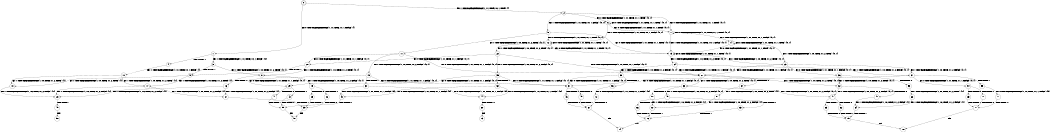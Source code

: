 digraph BCG {
size = "7, 10.5";
center = TRUE;
node [shape = circle];
0 [peripheries = 2];
0 -> 1 [label = "EX !0 !ATOMIC_EXCH_BRANCH (1, +1, TRUE, +1, 1, FALSE) !{}"];
0 -> 2 [label = "EX !1 !ATOMIC_EXCH_BRANCH (1, +1, TRUE, +0, 1, TRUE) !{}"];
1 -> 3 [label = "EX !1 !ATOMIC_EXCH_BRANCH (1, +1, TRUE, +0, 1, FALSE) !{0}"];
1 -> 4 [label = "TERMINATE !0"];
2 -> 5 [label = "EX !1 !ATOMIC_EXCH_BRANCH (1, +1, TRUE, +0, 1, FALSE) !{0, 1}"];
2 -> 6 [label = "EX !0 !ATOMIC_EXCH_BRANCH (1, +1, TRUE, +1, 1, TRUE) !{0, 1}"];
2 -> 7 [label = "EX !0 !ATOMIC_EXCH_BRANCH (1, +1, TRUE, +1, 1, TRUE) !{0, 1}"];
3 -> 8 [label = "EX !1 !ATOMIC_EXCH_BRANCH (1, +0, TRUE, +1, 2, TRUE) !{0, 1}"];
3 -> 9 [label = "TERMINATE !0"];
4 -> 10 [label = "EX !1 !ATOMIC_EXCH_BRANCH (1, +1, TRUE, +0, 1, FALSE) !{}"];
5 -> 11 [label = "EX !1 !ATOMIC_EXCH_BRANCH (1, +0, TRUE, +1, 2, TRUE) !{0, 1}"];
5 -> 12 [label = "EX !0 !ATOMIC_EXCH_BRANCH (1, +1, TRUE, +1, 1, TRUE) !{0, 1}"];
5 -> 13 [label = "EX !0 !ATOMIC_EXCH_BRANCH (1, +1, TRUE, +1, 1, TRUE) !{0, 1}"];
6 -> 6 [label = "EX !0 !ATOMIC_EXCH_BRANCH (1, +1, TRUE, +1, 1, TRUE) !{0, 1}"];
6 -> 12 [label = "EX !1 !ATOMIC_EXCH_BRANCH (1, +1, TRUE, +0, 1, FALSE) !{0, 1}"];
6 -> 7 [label = "EX !0 !ATOMIC_EXCH_BRANCH (1, +1, TRUE, +1, 1, TRUE) !{0, 1}"];
7 -> 14 [label = "EX !1 !ATOMIC_EXCH_BRANCH (1, +1, TRUE, +0, 1, FALSE) !{0, 1}"];
7 -> 7 [label = "EX !0 !ATOMIC_EXCH_BRANCH (1, +1, TRUE, +1, 1, TRUE) !{0, 1}"];
7 -> 13 [label = "EX !1 !ATOMIC_EXCH_BRANCH (1, +1, TRUE, +0, 1, FALSE) !{0, 1}"];
8 -> 15 [label = "EX !1 !ATOMIC_EXCH_BRANCH (1, +0, TRUE, +1, 2, FALSE) !{0, 1}"];
8 -> 16 [label = "TERMINATE !0"];
9 -> 17 [label = "EX !1 !ATOMIC_EXCH_BRANCH (1, +0, TRUE, +1, 2, TRUE) !{1}"];
9 -> 18 [label = "EX !1 !ATOMIC_EXCH_BRANCH (1, +0, TRUE, +1, 2, TRUE) !{1}"];
10 -> 17 [label = "EX !1 !ATOMIC_EXCH_BRANCH (1, +0, TRUE, +1, 2, TRUE) !{1}"];
10 -> 18 [label = "EX !1 !ATOMIC_EXCH_BRANCH (1, +0, TRUE, +1, 2, TRUE) !{1}"];
11 -> 19 [label = "EX !1 !ATOMIC_EXCH_BRANCH (1, +0, TRUE, +1, 2, FALSE) !{0, 1}"];
11 -> 20 [label = "EX !0 !ATOMIC_EXCH_BRANCH (1, +1, TRUE, +1, 1, FALSE) !{0, 1}"];
11 -> 21 [label = "EX !0 !ATOMIC_EXCH_BRANCH (1, +1, TRUE, +1, 1, FALSE) !{0, 1}"];
12 -> 12 [label = "EX !0 !ATOMIC_EXCH_BRANCH (1, +1, TRUE, +1, 1, TRUE) !{0, 1}"];
12 -> 22 [label = "EX !1 !ATOMIC_EXCH_BRANCH (1, +0, TRUE, +1, 2, TRUE) !{0, 1}"];
12 -> 13 [label = "EX !0 !ATOMIC_EXCH_BRANCH (1, +1, TRUE, +1, 1, TRUE) !{0, 1}"];
13 -> 23 [label = "EX !1 !ATOMIC_EXCH_BRANCH (1, +0, TRUE, +1, 2, TRUE) !{0, 1}"];
13 -> 13 [label = "EX !0 !ATOMIC_EXCH_BRANCH (1, +1, TRUE, +1, 1, TRUE) !{0, 1}"];
13 -> 24 [label = "EX !1 !ATOMIC_EXCH_BRANCH (1, +0, TRUE, +1, 2, TRUE) !{0, 1}"];
14 -> 14 [label = "EX !0 !ATOMIC_EXCH_BRANCH (1, +1, TRUE, +1, 1, TRUE) !{0, 1}"];
14 -> 23 [label = "EX !1 !ATOMIC_EXCH_BRANCH (1, +0, TRUE, +1, 2, TRUE) !{0, 1}"];
14 -> 13 [label = "EX !0 !ATOMIC_EXCH_BRANCH (1, +1, TRUE, +1, 1, TRUE) !{0, 1}"];
15 -> 25 [label = "TERMINATE !0"];
15 -> 26 [label = "TERMINATE !1"];
16 -> 27 [label = "EX !1 !ATOMIC_EXCH_BRANCH (1, +0, TRUE, +1, 2, FALSE) !{1}"];
16 -> 28 [label = "EX !1 !ATOMIC_EXCH_BRANCH (1, +0, TRUE, +1, 2, FALSE) !{1}"];
17 -> 27 [label = "EX !1 !ATOMIC_EXCH_BRANCH (1, +0, TRUE, +1, 2, FALSE) !{1}"];
17 -> 28 [label = "EX !1 !ATOMIC_EXCH_BRANCH (1, +0, TRUE, +1, 2, FALSE) !{1}"];
18 -> 28 [label = "EX !1 !ATOMIC_EXCH_BRANCH (1, +0, TRUE, +1, 2, FALSE) !{1}"];
19 -> 29 [label = "EX !0 !ATOMIC_EXCH_BRANCH (1, +1, TRUE, +1, 1, FALSE) !{0, 1}"];
19 -> 30 [label = "TERMINATE !1"];
19 -> 31 [label = "EX !0 !ATOMIC_EXCH_BRANCH (1, +1, TRUE, +1, 1, FALSE) !{0, 1}"];
20 -> 8 [label = "EX !1 !ATOMIC_EXCH_BRANCH (1, +0, TRUE, +1, 2, TRUE) !{0, 1}"];
20 -> 9 [label = "TERMINATE !0"];
21 -> 32 [label = "EX !1 !ATOMIC_EXCH_BRANCH (1, +0, TRUE, +1, 2, TRUE) !{0, 1}"];
21 -> 33 [label = "EX !1 !ATOMIC_EXCH_BRANCH (1, +0, TRUE, +1, 2, TRUE) !{0, 1}"];
21 -> 34 [label = "TERMINATE !0"];
22 -> 20 [label = "EX !0 !ATOMIC_EXCH_BRANCH (1, +1, TRUE, +1, 1, FALSE) !{0, 1}"];
22 -> 35 [label = "EX !1 !ATOMIC_EXCH_BRANCH (1, +0, TRUE, +1, 2, FALSE) !{0, 1}"];
22 -> 21 [label = "EX !0 !ATOMIC_EXCH_BRANCH (1, +1, TRUE, +1, 1, FALSE) !{0, 1}"];
23 -> 36 [label = "EX !0 !ATOMIC_EXCH_BRANCH (1, +1, TRUE, +1, 1, FALSE) !{0, 1}"];
23 -> 37 [label = "EX !1 !ATOMIC_EXCH_BRANCH (1, +0, TRUE, +1, 2, FALSE) !{0, 1}"];
23 -> 21 [label = "EX !0 !ATOMIC_EXCH_BRANCH (1, +1, TRUE, +1, 1, FALSE) !{0, 1}"];
24 -> 37 [label = "EX !1 !ATOMIC_EXCH_BRANCH (1, +0, TRUE, +1, 2, FALSE) !{0, 1}"];
24 -> 21 [label = "EX !0 !ATOMIC_EXCH_BRANCH (1, +1, TRUE, +1, 1, FALSE) !{0, 1}"];
24 -> 38 [label = "EX !1 !ATOMIC_EXCH_BRANCH (1, +0, TRUE, +1, 2, FALSE) !{0, 1}"];
25 -> 39 [label = "TERMINATE !1"];
26 -> 39 [label = "TERMINATE !0"];
27 -> 39 [label = "TERMINATE !1"];
28 -> 40 [label = "TERMINATE !1"];
29 -> 41 [label = "TERMINATE !0"];
29 -> 42 [label = "TERMINATE !1"];
30 -> 43 [label = "EX !0 !ATOMIC_EXCH_BRANCH (1, +1, TRUE, +1, 1, FALSE) !{0}"];
30 -> 44 [label = "EX !0 !ATOMIC_EXCH_BRANCH (1, +1, TRUE, +1, 1, FALSE) !{0}"];
31 -> 45 [label = "TERMINATE !0"];
31 -> 46 [label = "TERMINATE !1"];
32 -> 47 [label = "EX !1 !ATOMIC_EXCH_BRANCH (1, +0, TRUE, +1, 2, FALSE) !{0, 1}"];
32 -> 48 [label = "TERMINATE !0"];
33 -> 47 [label = "EX !1 !ATOMIC_EXCH_BRANCH (1, +0, TRUE, +1, 2, FALSE) !{0, 1}"];
33 -> 49 [label = "EX !1 !ATOMIC_EXCH_BRANCH (1, +0, TRUE, +1, 2, FALSE) !{0, 1}"];
33 -> 50 [label = "TERMINATE !0"];
34 -> 51 [label = "EX !1 !ATOMIC_EXCH_BRANCH (1, +0, TRUE, +1, 2, TRUE) !{1}"];
35 -> 29 [label = "EX !0 !ATOMIC_EXCH_BRANCH (1, +1, TRUE, +1, 1, FALSE) !{0, 1}"];
35 -> 52 [label = "TERMINATE !1"];
35 -> 31 [label = "EX !0 !ATOMIC_EXCH_BRANCH (1, +1, TRUE, +1, 1, FALSE) !{0, 1}"];
36 -> 32 [label = "EX !1 !ATOMIC_EXCH_BRANCH (1, +0, TRUE, +1, 2, TRUE) !{0, 1}"];
36 -> 53 [label = "TERMINATE !0"];
37 -> 54 [label = "EX !0 !ATOMIC_EXCH_BRANCH (1, +1, TRUE, +1, 1, FALSE) !{0, 1}"];
37 -> 55 [label = "TERMINATE !1"];
37 -> 31 [label = "EX !0 !ATOMIC_EXCH_BRANCH (1, +1, TRUE, +1, 1, FALSE) !{0, 1}"];
38 -> 31 [label = "EX !0 !ATOMIC_EXCH_BRANCH (1, +1, TRUE, +1, 1, FALSE) !{0, 1}"];
38 -> 56 [label = "TERMINATE !1"];
39 -> 57 [label = "exit"];
40 -> 58 [label = "exit"];
41 -> 59 [label = "TERMINATE !1"];
42 -> 59 [label = "TERMINATE !0"];
43 -> 59 [label = "TERMINATE !0"];
44 -> 60 [label = "TERMINATE !0"];
45 -> 61 [label = "TERMINATE !1"];
46 -> 61 [label = "TERMINATE !0"];
47 -> 62 [label = "TERMINATE !0"];
47 -> 63 [label = "TERMINATE !1"];
48 -> 64 [label = "EX !1 !ATOMIC_EXCH_BRANCH (1, +0, TRUE, +1, 2, FALSE) !{1}"];
49 -> 65 [label = "TERMINATE !0"];
49 -> 66 [label = "TERMINATE !1"];
50 -> 67 [label = "EX !1 !ATOMIC_EXCH_BRANCH (1, +0, TRUE, +1, 2, FALSE) !{1}"];
51 -> 67 [label = "EX !1 !ATOMIC_EXCH_BRANCH (1, +0, TRUE, +1, 2, FALSE) !{1}"];
52 -> 43 [label = "EX !0 !ATOMIC_EXCH_BRANCH (1, +1, TRUE, +1, 1, FALSE) !{0}"];
52 -> 44 [label = "EX !0 !ATOMIC_EXCH_BRANCH (1, +1, TRUE, +1, 1, FALSE) !{0}"];
53 -> 68 [label = "EX !1 !ATOMIC_EXCH_BRANCH (1, +0, TRUE, +1, 2, TRUE) !{1}"];
54 -> 69 [label = "TERMINATE !0"];
54 -> 70 [label = "TERMINATE !1"];
55 -> 71 [label = "EX !0 !ATOMIC_EXCH_BRANCH (1, +1, TRUE, +1, 1, FALSE) !{0}"];
56 -> 72 [label = "EX !0 !ATOMIC_EXCH_BRANCH (1, +1, TRUE, +1, 1, FALSE) !{0}"];
59 -> 57 [label = "exit"];
60 -> 73 [label = "exit"];
61 -> 74 [label = "exit"];
62 -> 75 [label = "TERMINATE !1"];
63 -> 75 [label = "TERMINATE !0"];
64 -> 75 [label = "TERMINATE !1"];
65 -> 76 [label = "TERMINATE !1"];
66 -> 76 [label = "TERMINATE !0"];
67 -> 76 [label = "TERMINATE !1"];
68 -> 64 [label = "EX !1 !ATOMIC_EXCH_BRANCH (1, +0, TRUE, +1, 2, FALSE) !{1}"];
69 -> 77 [label = "TERMINATE !1"];
70 -> 77 [label = "TERMINATE !0"];
71 -> 77 [label = "TERMINATE !0"];
72 -> 61 [label = "TERMINATE !0"];
75 -> 78 [label = "exit"];
76 -> 74 [label = "exit"];
77 -> 78 [label = "exit"];
}
